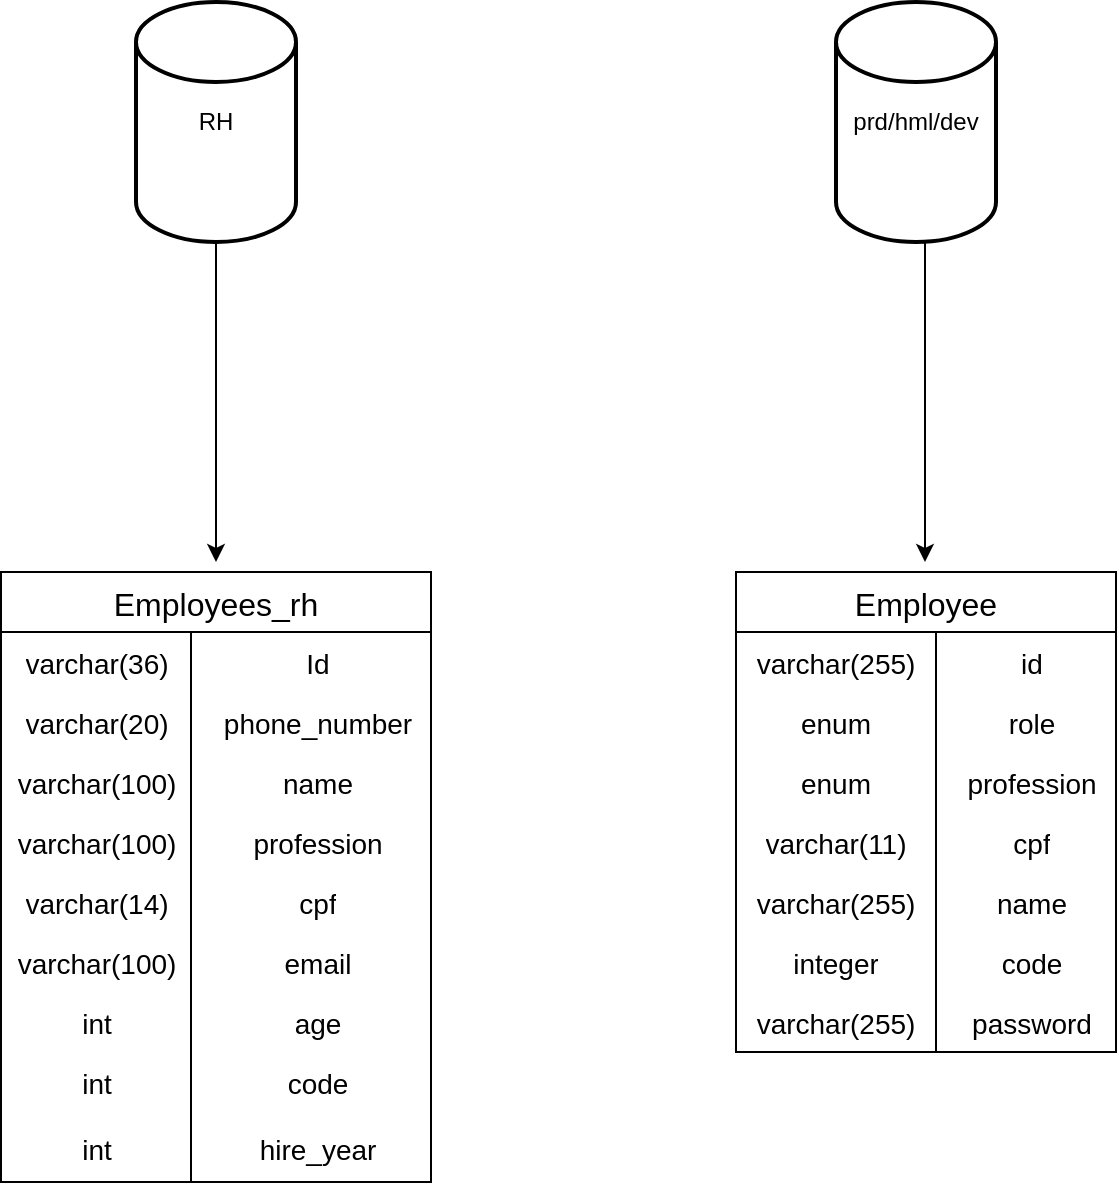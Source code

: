 <mxfile version="24.7.5">
  <diagram name="Página-1" id="8t8a5x3d8FmfEpOmZXCf">
    <mxGraphModel dx="984" dy="635" grid="1" gridSize="10" guides="1" tooltips="1" connect="1" arrows="1" fold="1" page="1" pageScale="1" pageWidth="827" pageHeight="1169" math="0" shadow="0">
      <root>
        <mxCell id="0" />
        <mxCell id="1" parent="0" />
        <mxCell id="GiztC5OH6DtKAi4lwJMg-5" value="Employees_rh" style="shape=table;startSize=30;container=1;collapsible=0;childLayout=tableLayout;fixedRows=1;rowLines=0;fontStyle=0;strokeColor=default;fontSize=16;" vertex="1" parent="1">
          <mxGeometry x="92.5" y="525" width="215" height="305" as="geometry" />
        </mxCell>
        <mxCell id="GiztC5OH6DtKAi4lwJMg-6" value="" style="shape=tableRow;horizontal=0;startSize=0;swimlaneHead=0;swimlaneBody=0;top=0;left=0;bottom=0;right=0;collapsible=0;dropTarget=0;fillColor=none;points=[[0,0.5],[1,0.5]];portConstraint=eastwest;strokeColor=inherit;fontSize=16;" vertex="1" parent="GiztC5OH6DtKAi4lwJMg-5">
          <mxGeometry y="30" width="215" height="30" as="geometry" />
        </mxCell>
        <mxCell id="GiztC5OH6DtKAi4lwJMg-7" value="&lt;font style=&quot;font-size: 14px;&quot;&gt;varchar(36)&lt;/font&gt;" style="shape=partialRectangle;html=1;whiteSpace=wrap;connectable=0;fillColor=none;top=0;left=0;bottom=0;right=0;overflow=hidden;pointerEvents=1;strokeColor=inherit;fontSize=16;" vertex="1" parent="GiztC5OH6DtKAi4lwJMg-6">
          <mxGeometry width="95" height="30" as="geometry">
            <mxRectangle width="95" height="30" as="alternateBounds" />
          </mxGeometry>
        </mxCell>
        <mxCell id="GiztC5OH6DtKAi4lwJMg-8" value="&lt;font style=&quot;font-size: 14px;&quot;&gt;Id&lt;/font&gt;" style="shape=partialRectangle;html=1;whiteSpace=wrap;connectable=0;fillColor=none;top=0;left=0;bottom=0;right=0;align=center;spacingLeft=6;overflow=hidden;strokeColor=inherit;fontSize=16;" vertex="1" parent="GiztC5OH6DtKAi4lwJMg-6">
          <mxGeometry x="95" width="120" height="30" as="geometry">
            <mxRectangle width="120" height="30" as="alternateBounds" />
          </mxGeometry>
        </mxCell>
        <mxCell id="GiztC5OH6DtKAi4lwJMg-9" value="" style="shape=tableRow;horizontal=0;startSize=0;swimlaneHead=0;swimlaneBody=0;top=0;left=0;bottom=0;right=0;collapsible=0;dropTarget=0;fillColor=none;points=[[0,0.5],[1,0.5]];portConstraint=eastwest;strokeColor=inherit;fontSize=16;" vertex="1" parent="GiztC5OH6DtKAi4lwJMg-5">
          <mxGeometry y="60" width="215" height="30" as="geometry" />
        </mxCell>
        <mxCell id="GiztC5OH6DtKAi4lwJMg-10" value="&lt;font style=&quot;font-size: 14px;&quot;&gt;varchar(20)&lt;/font&gt;" style="shape=partialRectangle;html=1;whiteSpace=wrap;connectable=0;fillColor=none;top=0;left=0;bottom=0;right=0;overflow=hidden;strokeColor=inherit;fontSize=16;" vertex="1" parent="GiztC5OH6DtKAi4lwJMg-9">
          <mxGeometry width="95" height="30" as="geometry">
            <mxRectangle width="95" height="30" as="alternateBounds" />
          </mxGeometry>
        </mxCell>
        <mxCell id="GiztC5OH6DtKAi4lwJMg-11" value="&lt;font style=&quot;font-size: 14px;&quot;&gt;phone_number&lt;/font&gt;" style="shape=partialRectangle;html=1;whiteSpace=wrap;connectable=0;fillColor=none;top=0;left=0;bottom=0;right=0;align=center;spacingLeft=6;overflow=hidden;strokeColor=inherit;fontSize=16;" vertex="1" parent="GiztC5OH6DtKAi4lwJMg-9">
          <mxGeometry x="95" width="120" height="30" as="geometry">
            <mxRectangle width="120" height="30" as="alternateBounds" />
          </mxGeometry>
        </mxCell>
        <mxCell id="GiztC5OH6DtKAi4lwJMg-12" value="" style="shape=tableRow;horizontal=0;startSize=0;swimlaneHead=0;swimlaneBody=0;top=0;left=0;bottom=0;right=0;collapsible=0;dropTarget=0;fillColor=none;points=[[0,0.5],[1,0.5]];portConstraint=eastwest;strokeColor=inherit;fontSize=16;" vertex="1" parent="GiztC5OH6DtKAi4lwJMg-5">
          <mxGeometry y="90" width="215" height="30" as="geometry" />
        </mxCell>
        <mxCell id="GiztC5OH6DtKAi4lwJMg-13" value="&lt;font style=&quot;font-size: 14px;&quot;&gt;varchar(100)&lt;/font&gt;" style="shape=partialRectangle;html=1;whiteSpace=wrap;connectable=0;fillColor=none;top=0;left=0;bottom=0;right=0;overflow=hidden;strokeColor=inherit;fontSize=16;" vertex="1" parent="GiztC5OH6DtKAi4lwJMg-12">
          <mxGeometry width="95" height="30" as="geometry">
            <mxRectangle width="95" height="30" as="alternateBounds" />
          </mxGeometry>
        </mxCell>
        <mxCell id="GiztC5OH6DtKAi4lwJMg-14" value="&lt;font style=&quot;font-size: 14px;&quot;&gt;name&lt;/font&gt;" style="shape=partialRectangle;html=1;whiteSpace=wrap;connectable=0;fillColor=none;top=0;left=0;bottom=0;right=0;align=center;spacingLeft=6;overflow=hidden;strokeColor=inherit;fontSize=16;" vertex="1" parent="GiztC5OH6DtKAi4lwJMg-12">
          <mxGeometry x="95" width="120" height="30" as="geometry">
            <mxRectangle width="120" height="30" as="alternateBounds" />
          </mxGeometry>
        </mxCell>
        <mxCell id="GiztC5OH6DtKAi4lwJMg-38" value="" style="shape=tableRow;horizontal=0;startSize=0;swimlaneHead=0;swimlaneBody=0;top=0;left=0;bottom=0;right=0;collapsible=0;dropTarget=0;fillColor=none;points=[[0,0.5],[1,0.5]];portConstraint=eastwest;strokeColor=inherit;fontSize=16;" vertex="1" parent="GiztC5OH6DtKAi4lwJMg-5">
          <mxGeometry y="120" width="215" height="30" as="geometry" />
        </mxCell>
        <mxCell id="GiztC5OH6DtKAi4lwJMg-39" value="&lt;font style=&quot;font-size: 14px;&quot;&gt;varchar(100)&lt;/font&gt;" style="shape=partialRectangle;html=1;whiteSpace=wrap;connectable=0;fillColor=none;top=0;left=0;bottom=0;right=0;overflow=hidden;strokeColor=inherit;fontSize=16;" vertex="1" parent="GiztC5OH6DtKAi4lwJMg-38">
          <mxGeometry width="95" height="30" as="geometry">
            <mxRectangle width="95" height="30" as="alternateBounds" />
          </mxGeometry>
        </mxCell>
        <mxCell id="GiztC5OH6DtKAi4lwJMg-40" value="&lt;font style=&quot;font-size: 14px;&quot;&gt;profession&lt;/font&gt;" style="shape=partialRectangle;html=1;whiteSpace=wrap;connectable=0;fillColor=none;top=0;left=0;bottom=0;right=0;align=center;spacingLeft=6;overflow=hidden;strokeColor=inherit;fontSize=16;" vertex="1" parent="GiztC5OH6DtKAi4lwJMg-38">
          <mxGeometry x="95" width="120" height="30" as="geometry">
            <mxRectangle width="120" height="30" as="alternateBounds" />
          </mxGeometry>
        </mxCell>
        <mxCell id="GiztC5OH6DtKAi4lwJMg-54" value="" style="shape=tableRow;horizontal=0;startSize=0;swimlaneHead=0;swimlaneBody=0;top=0;left=0;bottom=0;right=0;collapsible=0;dropTarget=0;fillColor=none;points=[[0,0.5],[1,0.5]];portConstraint=eastwest;strokeColor=inherit;fontSize=16;" vertex="1" parent="GiztC5OH6DtKAi4lwJMg-5">
          <mxGeometry y="150" width="215" height="30" as="geometry" />
        </mxCell>
        <mxCell id="GiztC5OH6DtKAi4lwJMg-55" value="&lt;font style=&quot;font-size: 14px;&quot;&gt;varchar(14)&lt;/font&gt;" style="shape=partialRectangle;html=1;whiteSpace=wrap;connectable=0;fillColor=none;top=0;left=0;bottom=0;right=0;overflow=hidden;strokeColor=inherit;fontSize=16;" vertex="1" parent="GiztC5OH6DtKAi4lwJMg-54">
          <mxGeometry width="95" height="30" as="geometry">
            <mxRectangle width="95" height="30" as="alternateBounds" />
          </mxGeometry>
        </mxCell>
        <mxCell id="GiztC5OH6DtKAi4lwJMg-56" value="&lt;font style=&quot;font-size: 14px;&quot;&gt;cpf&lt;/font&gt;" style="shape=partialRectangle;html=1;whiteSpace=wrap;connectable=0;fillColor=none;top=0;left=0;bottom=0;right=0;align=center;spacingLeft=6;overflow=hidden;strokeColor=inherit;fontSize=16;" vertex="1" parent="GiztC5OH6DtKAi4lwJMg-54">
          <mxGeometry x="95" width="120" height="30" as="geometry">
            <mxRectangle width="120" height="30" as="alternateBounds" />
          </mxGeometry>
        </mxCell>
        <mxCell id="GiztC5OH6DtKAi4lwJMg-57" value="" style="shape=tableRow;horizontal=0;startSize=0;swimlaneHead=0;swimlaneBody=0;top=0;left=0;bottom=0;right=0;collapsible=0;dropTarget=0;fillColor=none;points=[[0,0.5],[1,0.5]];portConstraint=eastwest;strokeColor=inherit;fontSize=16;" vertex="1" parent="GiztC5OH6DtKAi4lwJMg-5">
          <mxGeometry y="180" width="215" height="30" as="geometry" />
        </mxCell>
        <mxCell id="GiztC5OH6DtKAi4lwJMg-58" value="&lt;font style=&quot;font-size: 14px;&quot;&gt;varchar(100)&lt;/font&gt;" style="shape=partialRectangle;html=1;whiteSpace=wrap;connectable=0;fillColor=none;top=0;left=0;bottom=0;right=0;overflow=hidden;strokeColor=inherit;fontSize=16;" vertex="1" parent="GiztC5OH6DtKAi4lwJMg-57">
          <mxGeometry width="95" height="30" as="geometry">
            <mxRectangle width="95" height="30" as="alternateBounds" />
          </mxGeometry>
        </mxCell>
        <mxCell id="GiztC5OH6DtKAi4lwJMg-59" value="&lt;font style=&quot;font-size: 14px;&quot;&gt;email&lt;/font&gt;" style="shape=partialRectangle;html=1;whiteSpace=wrap;connectable=0;fillColor=none;top=0;left=0;bottom=0;right=0;align=center;spacingLeft=6;overflow=hidden;strokeColor=inherit;fontSize=16;" vertex="1" parent="GiztC5OH6DtKAi4lwJMg-57">
          <mxGeometry x="95" width="120" height="30" as="geometry">
            <mxRectangle width="120" height="30" as="alternateBounds" />
          </mxGeometry>
        </mxCell>
        <mxCell id="GiztC5OH6DtKAi4lwJMg-60" value="" style="shape=tableRow;horizontal=0;startSize=0;swimlaneHead=0;swimlaneBody=0;top=0;left=0;bottom=0;right=0;collapsible=0;dropTarget=0;fillColor=none;points=[[0,0.5],[1,0.5]];portConstraint=eastwest;strokeColor=inherit;fontSize=16;" vertex="1" parent="GiztC5OH6DtKAi4lwJMg-5">
          <mxGeometry y="210" width="215" height="30" as="geometry" />
        </mxCell>
        <mxCell id="GiztC5OH6DtKAi4lwJMg-61" value="&lt;font style=&quot;font-size: 14px;&quot;&gt;int&lt;/font&gt;" style="shape=partialRectangle;html=1;whiteSpace=wrap;connectable=0;fillColor=none;top=0;left=0;bottom=0;right=0;overflow=hidden;strokeColor=inherit;fontSize=16;" vertex="1" parent="GiztC5OH6DtKAi4lwJMg-60">
          <mxGeometry width="95" height="30" as="geometry">
            <mxRectangle width="95" height="30" as="alternateBounds" />
          </mxGeometry>
        </mxCell>
        <mxCell id="GiztC5OH6DtKAi4lwJMg-62" value="&lt;font style=&quot;font-size: 14px;&quot;&gt;age&lt;/font&gt;" style="shape=partialRectangle;html=1;whiteSpace=wrap;connectable=0;fillColor=none;top=0;left=0;bottom=0;right=0;align=center;spacingLeft=6;overflow=hidden;strokeColor=inherit;fontSize=16;" vertex="1" parent="GiztC5OH6DtKAi4lwJMg-60">
          <mxGeometry x="95" width="120" height="30" as="geometry">
            <mxRectangle width="120" height="30" as="alternateBounds" />
          </mxGeometry>
        </mxCell>
        <mxCell id="GiztC5OH6DtKAi4lwJMg-63" value="" style="shape=tableRow;horizontal=0;startSize=0;swimlaneHead=0;swimlaneBody=0;top=0;left=0;bottom=0;right=0;collapsible=0;dropTarget=0;fillColor=none;points=[[0,0.5],[1,0.5]];portConstraint=eastwest;strokeColor=inherit;fontSize=16;" vertex="1" parent="GiztC5OH6DtKAi4lwJMg-5">
          <mxGeometry y="240" width="215" height="30" as="geometry" />
        </mxCell>
        <mxCell id="GiztC5OH6DtKAi4lwJMg-64" value="&lt;font style=&quot;font-size: 14px;&quot;&gt;int&lt;/font&gt;" style="shape=partialRectangle;html=1;whiteSpace=wrap;connectable=0;fillColor=none;top=0;left=0;bottom=0;right=0;overflow=hidden;strokeColor=inherit;fontSize=16;" vertex="1" parent="GiztC5OH6DtKAi4lwJMg-63">
          <mxGeometry width="95" height="30" as="geometry">
            <mxRectangle width="95" height="30" as="alternateBounds" />
          </mxGeometry>
        </mxCell>
        <mxCell id="GiztC5OH6DtKAi4lwJMg-65" value="&lt;font style=&quot;font-size: 14px;&quot;&gt;code&lt;/font&gt;" style="shape=partialRectangle;html=1;whiteSpace=wrap;connectable=0;fillColor=none;top=0;left=0;bottom=0;right=0;align=center;spacingLeft=6;overflow=hidden;strokeColor=inherit;fontSize=16;" vertex="1" parent="GiztC5OH6DtKAi4lwJMg-63">
          <mxGeometry x="95" width="120" height="30" as="geometry">
            <mxRectangle width="120" height="30" as="alternateBounds" />
          </mxGeometry>
        </mxCell>
        <mxCell id="GiztC5OH6DtKAi4lwJMg-66" value="" style="shape=tableRow;horizontal=0;startSize=0;swimlaneHead=0;swimlaneBody=0;top=0;left=0;bottom=0;right=0;collapsible=0;dropTarget=0;fillColor=none;points=[[0,0.5],[1,0.5]];portConstraint=eastwest;strokeColor=inherit;fontSize=16;" vertex="1" parent="GiztC5OH6DtKAi4lwJMg-5">
          <mxGeometry y="270" width="215" height="35" as="geometry" />
        </mxCell>
        <mxCell id="GiztC5OH6DtKAi4lwJMg-67" value="&lt;font style=&quot;font-size: 14px;&quot;&gt;int&lt;/font&gt;" style="shape=partialRectangle;html=1;whiteSpace=wrap;connectable=0;fillColor=none;top=0;left=0;bottom=0;right=0;overflow=hidden;strokeColor=inherit;fontSize=16;" vertex="1" parent="GiztC5OH6DtKAi4lwJMg-66">
          <mxGeometry width="95" height="35" as="geometry">
            <mxRectangle width="95" height="35" as="alternateBounds" />
          </mxGeometry>
        </mxCell>
        <mxCell id="GiztC5OH6DtKAi4lwJMg-68" value="&lt;font style=&quot;font-size: 14px;&quot;&gt;hire_year&lt;/font&gt;" style="shape=partialRectangle;html=1;whiteSpace=wrap;connectable=0;fillColor=none;top=0;left=0;bottom=0;right=0;align=center;spacingLeft=6;overflow=hidden;strokeColor=inherit;fontSize=16;" vertex="1" parent="GiztC5OH6DtKAi4lwJMg-66">
          <mxGeometry x="95" width="120" height="35" as="geometry">
            <mxRectangle width="120" height="35" as="alternateBounds" />
          </mxGeometry>
        </mxCell>
        <mxCell id="GiztC5OH6DtKAi4lwJMg-18" value="RH" style="strokeWidth=2;html=1;shape=mxgraph.flowchart.database;whiteSpace=wrap;" vertex="1" parent="1">
          <mxGeometry x="160" y="240" width="80" height="120" as="geometry" />
        </mxCell>
        <mxCell id="GiztC5OH6DtKAi4lwJMg-19" value="prd/hml/dev" style="strokeWidth=2;html=1;shape=mxgraph.flowchart.database;whiteSpace=wrap;" vertex="1" parent="1">
          <mxGeometry x="510" y="240" width="80" height="120" as="geometry" />
        </mxCell>
        <mxCell id="GiztC5OH6DtKAi4lwJMg-20" value="Employee" style="shape=table;startSize=30;container=1;collapsible=0;childLayout=tableLayout;fixedRows=1;rowLines=0;fontStyle=0;strokeColor=default;fontSize=16;" vertex="1" parent="1">
          <mxGeometry x="460" y="525" width="190" height="240" as="geometry" />
        </mxCell>
        <mxCell id="GiztC5OH6DtKAi4lwJMg-21" value="" style="shape=tableRow;horizontal=0;startSize=0;swimlaneHead=0;swimlaneBody=0;top=0;left=0;bottom=0;right=0;collapsible=0;dropTarget=0;fillColor=none;points=[[0,0.5],[1,0.5]];portConstraint=eastwest;strokeColor=inherit;fontSize=16;" vertex="1" parent="GiztC5OH6DtKAi4lwJMg-20">
          <mxGeometry y="30" width="190" height="30" as="geometry" />
        </mxCell>
        <mxCell id="GiztC5OH6DtKAi4lwJMg-22" value="&lt;font style=&quot;font-size: 14px;&quot;&gt;varchar(255)&lt;/font&gt;" style="shape=partialRectangle;html=1;whiteSpace=wrap;connectable=0;fillColor=none;top=0;left=0;bottom=0;right=0;overflow=hidden;pointerEvents=1;strokeColor=inherit;fontSize=16;" vertex="1" parent="GiztC5OH6DtKAi4lwJMg-21">
          <mxGeometry width="100" height="30" as="geometry">
            <mxRectangle width="100" height="30" as="alternateBounds" />
          </mxGeometry>
        </mxCell>
        <mxCell id="GiztC5OH6DtKAi4lwJMg-23" value="&lt;div style=&quot;&quot;&gt;&lt;font style=&quot;font-size: 14px;&quot;&gt;id&lt;/font&gt;&lt;/div&gt;" style="shape=partialRectangle;html=1;whiteSpace=wrap;connectable=0;fillColor=none;top=0;left=0;bottom=0;right=0;align=center;spacingLeft=6;overflow=hidden;strokeColor=inherit;fontSize=16;" vertex="1" parent="GiztC5OH6DtKAi4lwJMg-21">
          <mxGeometry x="100" width="90" height="30" as="geometry">
            <mxRectangle width="90" height="30" as="alternateBounds" />
          </mxGeometry>
        </mxCell>
        <mxCell id="GiztC5OH6DtKAi4lwJMg-24" value="" style="shape=tableRow;horizontal=0;startSize=0;swimlaneHead=0;swimlaneBody=0;top=0;left=0;bottom=0;right=0;collapsible=0;dropTarget=0;fillColor=none;points=[[0,0.5],[1,0.5]];portConstraint=eastwest;strokeColor=inherit;fontSize=16;" vertex="1" parent="GiztC5OH6DtKAi4lwJMg-20">
          <mxGeometry y="60" width="190" height="30" as="geometry" />
        </mxCell>
        <mxCell id="GiztC5OH6DtKAi4lwJMg-25" value="&lt;span style=&quot;font-size: 14px;&quot;&gt;enum&lt;/span&gt;" style="shape=partialRectangle;html=1;whiteSpace=wrap;connectable=0;fillColor=none;top=0;left=0;bottom=0;right=0;overflow=hidden;strokeColor=inherit;fontSize=16;" vertex="1" parent="GiztC5OH6DtKAi4lwJMg-24">
          <mxGeometry width="100" height="30" as="geometry">
            <mxRectangle width="100" height="30" as="alternateBounds" />
          </mxGeometry>
        </mxCell>
        <mxCell id="GiztC5OH6DtKAi4lwJMg-26" value="&lt;font style=&quot;font-size: 14px;&quot;&gt;role&lt;/font&gt;" style="shape=partialRectangle;html=1;whiteSpace=wrap;connectable=0;fillColor=none;top=0;left=0;bottom=0;right=0;align=center;spacingLeft=6;overflow=hidden;strokeColor=inherit;fontSize=16;" vertex="1" parent="GiztC5OH6DtKAi4lwJMg-24">
          <mxGeometry x="100" width="90" height="30" as="geometry">
            <mxRectangle width="90" height="30" as="alternateBounds" />
          </mxGeometry>
        </mxCell>
        <mxCell id="GiztC5OH6DtKAi4lwJMg-27" value="" style="shape=tableRow;horizontal=0;startSize=0;swimlaneHead=0;swimlaneBody=0;top=0;left=0;bottom=0;right=0;collapsible=0;dropTarget=0;fillColor=none;points=[[0,0.5],[1,0.5]];portConstraint=eastwest;strokeColor=inherit;fontSize=16;" vertex="1" parent="GiztC5OH6DtKAi4lwJMg-20">
          <mxGeometry y="90" width="190" height="30" as="geometry" />
        </mxCell>
        <mxCell id="GiztC5OH6DtKAi4lwJMg-28" value="&lt;font style=&quot;font-size: 14px;&quot;&gt;enum&lt;/font&gt;" style="shape=partialRectangle;html=1;whiteSpace=wrap;connectable=0;fillColor=none;top=0;left=0;bottom=0;right=0;overflow=hidden;strokeColor=inherit;fontSize=16;" vertex="1" parent="GiztC5OH6DtKAi4lwJMg-27">
          <mxGeometry width="100" height="30" as="geometry">
            <mxRectangle width="100" height="30" as="alternateBounds" />
          </mxGeometry>
        </mxCell>
        <mxCell id="GiztC5OH6DtKAi4lwJMg-29" value="&lt;font style=&quot;font-size: 14px;&quot;&gt;profession&lt;/font&gt;" style="shape=partialRectangle;html=1;whiteSpace=wrap;connectable=0;fillColor=none;top=0;left=0;bottom=0;right=0;align=center;spacingLeft=6;overflow=hidden;strokeColor=inherit;fontSize=16;" vertex="1" parent="GiztC5OH6DtKAi4lwJMg-27">
          <mxGeometry x="100" width="90" height="30" as="geometry">
            <mxRectangle width="90" height="30" as="alternateBounds" />
          </mxGeometry>
        </mxCell>
        <mxCell id="GiztC5OH6DtKAi4lwJMg-69" value="" style="shape=tableRow;horizontal=0;startSize=0;swimlaneHead=0;swimlaneBody=0;top=0;left=0;bottom=0;right=0;collapsible=0;dropTarget=0;fillColor=none;points=[[0,0.5],[1,0.5]];portConstraint=eastwest;strokeColor=inherit;fontSize=16;" vertex="1" parent="GiztC5OH6DtKAi4lwJMg-20">
          <mxGeometry y="120" width="190" height="30" as="geometry" />
        </mxCell>
        <mxCell id="GiztC5OH6DtKAi4lwJMg-70" value="&lt;font style=&quot;font-size: 14px;&quot;&gt;varchar(11)&lt;/font&gt;" style="shape=partialRectangle;html=1;whiteSpace=wrap;connectable=0;fillColor=none;top=0;left=0;bottom=0;right=0;overflow=hidden;strokeColor=inherit;fontSize=16;" vertex="1" parent="GiztC5OH6DtKAi4lwJMg-69">
          <mxGeometry width="100" height="30" as="geometry">
            <mxRectangle width="100" height="30" as="alternateBounds" />
          </mxGeometry>
        </mxCell>
        <mxCell id="GiztC5OH6DtKAi4lwJMg-71" value="&lt;font style=&quot;font-size: 14px;&quot;&gt;cpf&lt;/font&gt;" style="shape=partialRectangle;html=1;whiteSpace=wrap;connectable=0;fillColor=none;top=0;left=0;bottom=0;right=0;align=center;spacingLeft=6;overflow=hidden;strokeColor=inherit;fontSize=16;" vertex="1" parent="GiztC5OH6DtKAi4lwJMg-69">
          <mxGeometry x="100" width="90" height="30" as="geometry">
            <mxRectangle width="90" height="30" as="alternateBounds" />
          </mxGeometry>
        </mxCell>
        <mxCell id="GiztC5OH6DtKAi4lwJMg-72" value="" style="shape=tableRow;horizontal=0;startSize=0;swimlaneHead=0;swimlaneBody=0;top=0;left=0;bottom=0;right=0;collapsible=0;dropTarget=0;fillColor=none;points=[[0,0.5],[1,0.5]];portConstraint=eastwest;strokeColor=inherit;fontSize=16;" vertex="1" parent="GiztC5OH6DtKAi4lwJMg-20">
          <mxGeometry y="150" width="190" height="30" as="geometry" />
        </mxCell>
        <mxCell id="GiztC5OH6DtKAi4lwJMg-73" value="&lt;font style=&quot;font-size: 14px;&quot;&gt;varchar(255)&lt;/font&gt;" style="shape=partialRectangle;html=1;whiteSpace=wrap;connectable=0;fillColor=none;top=0;left=0;bottom=0;right=0;overflow=hidden;strokeColor=inherit;fontSize=16;" vertex="1" parent="GiztC5OH6DtKAi4lwJMg-72">
          <mxGeometry width="100" height="30" as="geometry">
            <mxRectangle width="100" height="30" as="alternateBounds" />
          </mxGeometry>
        </mxCell>
        <mxCell id="GiztC5OH6DtKAi4lwJMg-74" value="&lt;font style=&quot;font-size: 14px;&quot;&gt;name&lt;/font&gt;" style="shape=partialRectangle;html=1;whiteSpace=wrap;connectable=0;fillColor=none;top=0;left=0;bottom=0;right=0;align=center;spacingLeft=6;overflow=hidden;strokeColor=inherit;fontSize=16;" vertex="1" parent="GiztC5OH6DtKAi4lwJMg-72">
          <mxGeometry x="100" width="90" height="30" as="geometry">
            <mxRectangle width="90" height="30" as="alternateBounds" />
          </mxGeometry>
        </mxCell>
        <mxCell id="GiztC5OH6DtKAi4lwJMg-75" value="" style="shape=tableRow;horizontal=0;startSize=0;swimlaneHead=0;swimlaneBody=0;top=0;left=0;bottom=0;right=0;collapsible=0;dropTarget=0;fillColor=none;points=[[0,0.5],[1,0.5]];portConstraint=eastwest;strokeColor=inherit;fontSize=16;" vertex="1" parent="GiztC5OH6DtKAi4lwJMg-20">
          <mxGeometry y="180" width="190" height="30" as="geometry" />
        </mxCell>
        <mxCell id="GiztC5OH6DtKAi4lwJMg-76" value="&lt;font style=&quot;font-size: 14px;&quot;&gt;integer&lt;/font&gt;" style="shape=partialRectangle;html=1;whiteSpace=wrap;connectable=0;fillColor=none;top=0;left=0;bottom=0;right=0;overflow=hidden;strokeColor=inherit;fontSize=16;" vertex="1" parent="GiztC5OH6DtKAi4lwJMg-75">
          <mxGeometry width="100" height="30" as="geometry">
            <mxRectangle width="100" height="30" as="alternateBounds" />
          </mxGeometry>
        </mxCell>
        <mxCell id="GiztC5OH6DtKAi4lwJMg-77" value="&lt;font style=&quot;font-size: 14px;&quot;&gt;code&lt;/font&gt;" style="shape=partialRectangle;html=1;whiteSpace=wrap;connectable=0;fillColor=none;top=0;left=0;bottom=0;right=0;align=center;spacingLeft=6;overflow=hidden;strokeColor=inherit;fontSize=16;" vertex="1" parent="GiztC5OH6DtKAi4lwJMg-75">
          <mxGeometry x="100" width="90" height="30" as="geometry">
            <mxRectangle width="90" height="30" as="alternateBounds" />
          </mxGeometry>
        </mxCell>
        <mxCell id="GiztC5OH6DtKAi4lwJMg-78" value="" style="shape=tableRow;horizontal=0;startSize=0;swimlaneHead=0;swimlaneBody=0;top=0;left=0;bottom=0;right=0;collapsible=0;dropTarget=0;fillColor=none;points=[[0,0.5],[1,0.5]];portConstraint=eastwest;strokeColor=inherit;fontSize=16;" vertex="1" parent="GiztC5OH6DtKAi4lwJMg-20">
          <mxGeometry y="210" width="190" height="30" as="geometry" />
        </mxCell>
        <mxCell id="GiztC5OH6DtKAi4lwJMg-79" value="&lt;font style=&quot;font-size: 14px;&quot;&gt;varchar(255)&lt;/font&gt;" style="shape=partialRectangle;html=1;whiteSpace=wrap;connectable=0;fillColor=none;top=0;left=0;bottom=0;right=0;overflow=hidden;strokeColor=inherit;fontSize=16;" vertex="1" parent="GiztC5OH6DtKAi4lwJMg-78">
          <mxGeometry width="100" height="30" as="geometry">
            <mxRectangle width="100" height="30" as="alternateBounds" />
          </mxGeometry>
        </mxCell>
        <mxCell id="GiztC5OH6DtKAi4lwJMg-80" value="&lt;font style=&quot;font-size: 14px;&quot;&gt;password&lt;/font&gt;" style="shape=partialRectangle;html=1;whiteSpace=wrap;connectable=0;fillColor=none;top=0;left=0;bottom=0;right=0;align=center;spacingLeft=6;overflow=hidden;strokeColor=inherit;fontSize=16;" vertex="1" parent="GiztC5OH6DtKAi4lwJMg-78">
          <mxGeometry x="100" width="90" height="30" as="geometry">
            <mxRectangle width="90" height="30" as="alternateBounds" />
          </mxGeometry>
        </mxCell>
        <mxCell id="GiztC5OH6DtKAi4lwJMg-33" value="" style="endArrow=classic;html=1;rounded=0;exitX=0.5;exitY=1;exitDx=0;exitDy=0;exitPerimeter=0;" edge="1" parent="1" source="GiztC5OH6DtKAi4lwJMg-18">
          <mxGeometry width="50" height="50" relative="1" as="geometry">
            <mxPoint x="170" y="430" as="sourcePoint" />
            <mxPoint x="200" y="520" as="targetPoint" />
          </mxGeometry>
        </mxCell>
        <mxCell id="GiztC5OH6DtKAi4lwJMg-34" value="" style="endArrow=classic;html=1;rounded=0;exitX=0.5;exitY=1;exitDx=0;exitDy=0;exitPerimeter=0;" edge="1" parent="1">
          <mxGeometry width="50" height="50" relative="1" as="geometry">
            <mxPoint x="554.5" y="360" as="sourcePoint" />
            <mxPoint x="554.5" y="520" as="targetPoint" />
          </mxGeometry>
        </mxCell>
      </root>
    </mxGraphModel>
  </diagram>
</mxfile>
